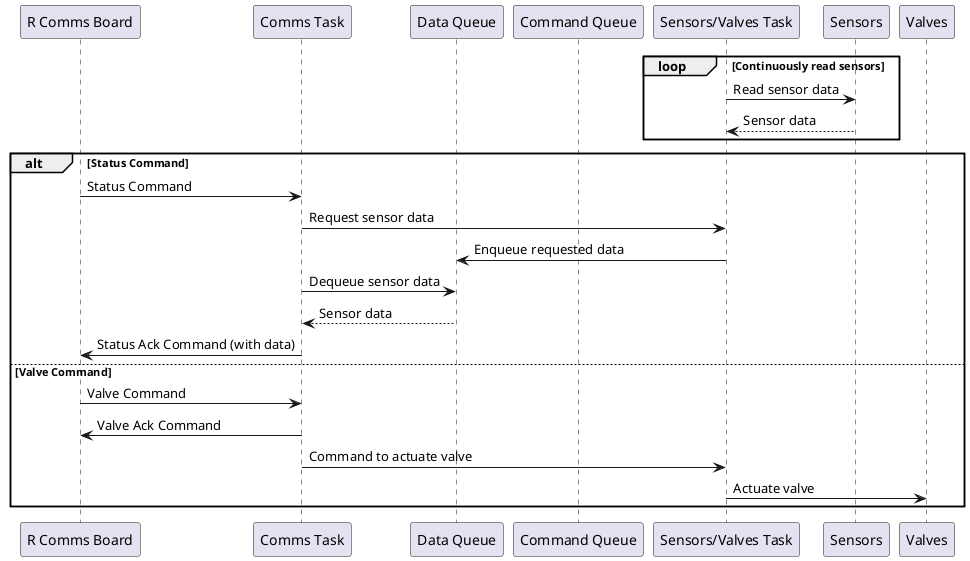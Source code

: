 @startuml tvcs_seq
participant "R Comms Board" as R
participant "Comms Task" as T1
participant "Data Queue" as DQ
participant "Command Queue" as CQ
participant "Sensors/Valves Task" as T2
participant "Sensors" as S
participant "Valves" as V

loop Continuously read sensors
    T2 -> S: Read sensor data
    S --> T2: Sensor data
end

alt Status Command
R -> T1: Status Command
T1 -> T2: Request sensor data
T2 -> DQ: Enqueue requested data
T1 -> DQ: Dequeue sensor data
DQ --> T1: Sensor data
T1 -> R: Status Ack Command (with data)
else Valve Command
R -> T1: Valve Command
T1 -> R: Valve Ack Command
T1 -> T2: Command to actuate valve
T2 -> V: Actuate valve
end
@enduml